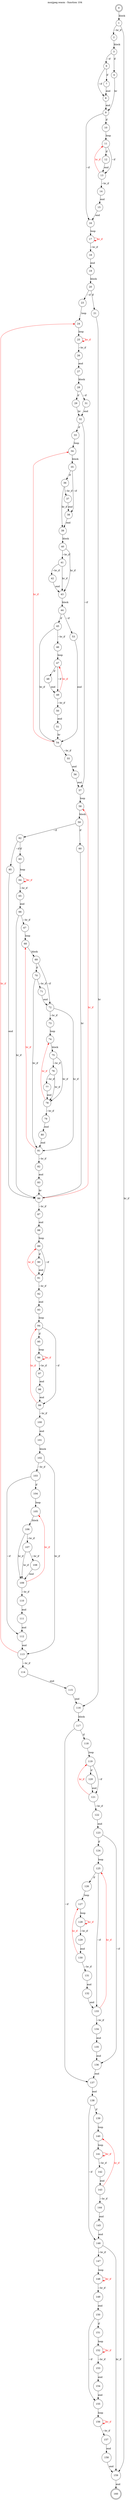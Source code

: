digraph finite_state_machine {
    label = "mozjpeg.wasm - function 104"
    labelloc =  t
    labelfontsize = 16
    labelfontcolor = black
    labelfontname = "Helvetica"
    node [shape = doublecircle]; 0 160;
    node [shape = circle];
    0 -> 1[label="block"];
    1 -> 2[label="~br_if"];
    1 -> 159[label="br_if"];
    2 -> 3[label="block"];
    3 -> 4[label="if"];
    3 -> 6[label="~if"];
    4 -> 9[label="br"];
    6 -> 7[label="if"];
    6 -> 8[label="~if"];
    7 -> 8[label="end"];
    8 -> 9[label="end"];
    9 -> 10[label="if"];
    9 -> 16[label="~if"];
    10 -> 11[label="loop"];
    11 -> 12[label="if"];
    11 -> 13[label="~if"];
    12 -> 13[label="end"];
    13 -> 14[label="~br_if"];
    13 -> 11[color="red" fontcolor="red" label="br_if"];
    14 -> 15[label="end"];
    15 -> 16[label="end"];
    16 -> 17[label="loop"];
    17 -> 18[label="~br_if"];
    17 -> 17[color="red" fontcolor="red" label="br_if"];
    18 -> 19[label="end"];
    19 -> 20[label="block"];
    20 -> 21[label="if"];
    20 -> 23[label="~if"];
    21 -> 116[label="br"];
    23 -> 24[label="loop"];
    24 -> 25[label="loop"];
    25 -> 26[label="~br_if"];
    25 -> 25[color="red" fontcolor="red" label="br_if"];
    26 -> 27[label="end"];
    27 -> 28[label="block"];
    28 -> 29[label="if"];
    28 -> 31[label="~if"];
    29 -> 32[label="br"];
    31 -> 32[label="end"];
    32 -> 33[label="if"];
    32 -> 57[label="~if"];
    33 -> 34[label="loop"];
    34 -> 35[label="block"];
    35 -> 36[label="if"];
    35 -> 38[label="~if"];
    36 -> 37[label="~br_if"];
    36 -> 39[label="br_if"];
    37 -> 38[label="end"];
    38 -> 39[label="end"];
    39 -> 40[label="block"];
    40 -> 41[label="~br_if"];
    40 -> 43[label="br_if"];
    41 -> 42[label="~br_if"];
    41 -> 43[label="br_if"];
    42 -> 43[label="end"];
    43 -> 44[label="block"];
    44 -> 45[label="if"];
    44 -> 53[label="~if"];
    45 -> 46[label="~br_if"];
    45 -> 54[label="br_if"];
    46 -> 47[label="loop"];
    47 -> 48[label="if"];
    47 -> 49[label="~if"];
    48 -> 49[label="end"];
    49 -> 50[label="~br_if"];
    49 -> 47[color="red" fontcolor="red" label="br_if"];
    50 -> 51[label="end"];
    51 -> 54[label="br"];
    53 -> 54[label="end"];
    54 -> 55[label="~br_if"];
    54 -> 34[color="red" fontcolor="red" label="br_if"];
    55 -> 56[label="end"];
    56 -> 57[label="end"];
    57 -> 58[label="loop"];
    58 -> 59[label="block"];
    59 -> 60[label="if"];
    59 -> 62[label="~if"];
    60 -> 86[label="br"];
    62 -> 63[label="if"];
    62 -> 85[label="~if"];
    63 -> 64[label="loop"];
    64 -> 65[label="~br_if"];
    64 -> 64[color="red" fontcolor="red" label="br_if"];
    65 -> 66[label="end"];
    66 -> 67[label="~br_if"];
    66 -> 86[label="br_if"];
    67 -> 68[label="loop"];
    68 -> 69[label="block"];
    69 -> 70[label="if"];
    69 -> 72[label="~if"];
    70 -> 71[label="~br_if"];
    70 -> 81[label="br_if"];
    71 -> 72[label="end"];
    72 -> 73[label="~br_if"];
    72 -> 81[label="br_if"];
    73 -> 74[label="loop"];
    74 -> 75[label="block"];
    75 -> 76[label="~br_if"];
    75 -> 78[label="br_if"];
    76 -> 77[label="~br_if"];
    76 -> 78[label="br_if"];
    77 -> 78[label="end"];
    78 -> 79[label="~br_if"];
    78 -> 74[color="red" fontcolor="red" label="br_if"];
    79 -> 80[label="end"];
    80 -> 81[label="end"];
    81 -> 82[label="~br_if"];
    81 -> 68[color="red" fontcolor="red" label="br_if"];
    82 -> 83[label="end"];
    83 -> 86[label="br"];
    85 -> 86[label="end"];
    86 -> 87[label="~br_if"];
    86 -> 58[color="red" fontcolor="red" label="br_if"];
    87 -> 88[label="end"];
    88 -> 89[label="loop"];
    89 -> 90[label="if"];
    89 -> 91[label="~if"];
    90 -> 91[label="end"];
    91 -> 92[label="~br_if"];
    91 -> 89[color="red" fontcolor="red" label="br_if"];
    92 -> 93[label="end"];
    93 -> 94[label="loop"];
    94 -> 95[label="if"];
    94 -> 99[label="~if"];
    95 -> 96[label="loop"];
    96 -> 97[label="~br_if"];
    96 -> 96[color="red" fontcolor="red" label="br_if"];
    97 -> 98[label="end"];
    98 -> 99[label="end"];
    99 -> 100[label="~br_if"];
    99 -> 94[color="red" fontcolor="red" label="br_if"];
    100 -> 101[label="end"];
    101 -> 102[label="block"];
    102 -> 103[label="~br_if"];
    102 -> 113[label="br_if"];
    103 -> 104[label="if"];
    103 -> 112[label="~if"];
    104 -> 105[label="loop"];
    105 -> 106[label="block"];
    106 -> 107[label="~br_if"];
    106 -> 109[label="br_if"];
    107 -> 108[label="~br_if"];
    107 -> 109[label="br_if"];
    108 -> 109[label="end"];
    109 -> 110[label="~br_if"];
    109 -> 105[color="red" fontcolor="red" label="br_if"];
    110 -> 111[label="end"];
    111 -> 112[label="end"];
    112 -> 113[label="end"];
    113 -> 114[label="~br_if"];
    113 -> 24[color="red" fontcolor="red" label="br_if"];
    114 -> 115[label="end"];
    115 -> 116[label="end"];
    116 -> 117[label="block"];
    117 -> 118[label="if"];
    117 -> 137[label="~if"];
    118 -> 119[label="loop"];
    119 -> 120[label="if"];
    119 -> 121[label="~if"];
    120 -> 121[label="end"];
    121 -> 122[label="~br_if"];
    121 -> 119[color="red" fontcolor="red" label="br_if"];
    122 -> 123[label="end"];
    123 -> 124[label="if"];
    123 -> 136[label="~if"];
    124 -> 125[label="loop"];
    125 -> 126[label="if"];
    125 -> 133[label="~if"];
    126 -> 127[label="loop"];
    127 -> 128[label="loop"];
    128 -> 129[label="~br_if"];
    128 -> 128[color="red" fontcolor="red" label="br_if"];
    129 -> 130[label="end"];
    130 -> 131[label="~br_if"];
    130 -> 127[color="red" fontcolor="red" label="br_if"];
    131 -> 132[label="end"];
    132 -> 133[label="end"];
    133 -> 134[label="~br_if"];
    133 -> 125[color="red" fontcolor="red" label="br_if"];
    134 -> 135[label="end"];
    135 -> 136[label="end"];
    136 -> 137[label="end"];
    137 -> 138[label="end"];
    138 -> 139[label="if"];
    138 -> 146[label="~if"];
    139 -> 140[label="loop"];
    140 -> 141[label="loop"];
    141 -> 142[label="~br_if"];
    141 -> 141[color="red" fontcolor="red" label="br_if"];
    142 -> 143[label="end"];
    143 -> 144[label="~br_if"];
    143 -> 140[color="red" fontcolor="red" label="br_if"];
    144 -> 145[label="end"];
    145 -> 146[label="end"];
    146 -> 147[label="~br_if"];
    146 -> 159[label="br_if"];
    147 -> 148[label="loop"];
    148 -> 149[label="~br_if"];
    148 -> 148[color="red" fontcolor="red" label="br_if"];
    149 -> 150[label="end"];
    150 -> 151[label="if"];
    150 -> 155[label="~if"];
    151 -> 152[label="loop"];
    152 -> 153[label="~br_if"];
    152 -> 152[color="red" fontcolor="red" label="br_if"];
    153 -> 154[label="end"];
    154 -> 155[label="end"];
    155 -> 156[label="loop"];
    156 -> 157[label="~br_if"];
    156 -> 156[color="red" fontcolor="red" label="br_if"];
    157 -> 158[label="end"];
    158 -> 159[label="end"];
    159 -> 160[label="end"];
}
